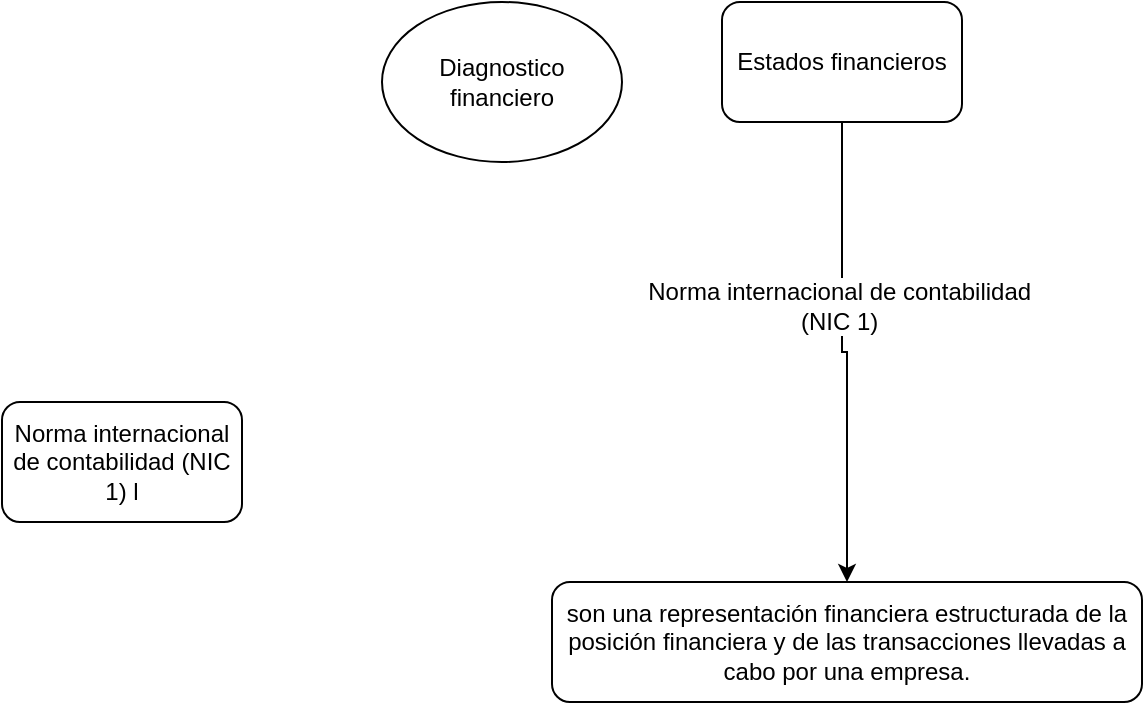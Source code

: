 <mxfile version="26.0.5">
  <diagram name="Page-1" id="Iox6l-XRtJaFCBq0I-ve">
    <mxGraphModel dx="781" dy="407" grid="1" gridSize="10" guides="1" tooltips="1" connect="1" arrows="1" fold="1" page="1" pageScale="1" pageWidth="850" pageHeight="1100" background="#FFFFFF" math="0" shadow="0">
      <root>
        <mxCell id="0" />
        <mxCell id="1" parent="0" />
        <mxCell id="Wn4BFjO-d20OrilAm-jY-1" value="Diagnostico financiero" style="ellipse;whiteSpace=wrap;html=1;strokeColor=light-dark(#000000,#000000);" vertex="1" parent="1">
          <mxGeometry x="340" y="90" width="120" height="80" as="geometry" />
        </mxCell>
        <mxCell id="Wn4BFjO-d20OrilAm-jY-5" value="&lt;span style=&quot;font-size: 12px; text-wrap-mode: wrap;&quot;&gt;Norma internacional de contabilidad&amp;nbsp;&lt;/span&gt;&lt;div&gt;&lt;span style=&quot;font-size: 12px; text-wrap-mode: wrap;&quot;&gt;(NIC 1)&amp;nbsp;&lt;/span&gt;&lt;/div&gt;" style="edgeStyle=orthogonalEdgeStyle;rounded=0;orthogonalLoop=1;jettySize=auto;html=1;strokeColor=#000000;labelBackgroundColor=default;fontColor=default;" edge="1" parent="1" source="Wn4BFjO-d20OrilAm-jY-2" target="Wn4BFjO-d20OrilAm-jY-4">
          <mxGeometry x="-0.213" relative="1" as="geometry">
            <mxPoint as="offset" />
          </mxGeometry>
        </mxCell>
        <mxCell id="Wn4BFjO-d20OrilAm-jY-2" value="Estados financieros" style="rounded=1;whiteSpace=wrap;html=1;strokeColor=light-dark(#000000,#000000);" vertex="1" parent="1">
          <mxGeometry x="510" y="90" width="120" height="60" as="geometry" />
        </mxCell>
        <mxCell id="Wn4BFjO-d20OrilAm-jY-3" value="Norma internacional de contabilidad (NIC 1) l" style="rounded=1;whiteSpace=wrap;html=1;strokeColor=light-dark(#000000,#000000);" vertex="1" parent="1">
          <mxGeometry x="150" y="290" width="120" height="60" as="geometry" />
        </mxCell>
        <mxCell id="Wn4BFjO-d20OrilAm-jY-4" value="son una representación financiera estructurada de la posición financiera y de las transacciones llevadas a cabo por una empresa." style="rounded=1;whiteSpace=wrap;html=1;align=center;" vertex="1" parent="1">
          <mxGeometry x="425" y="380" width="295" height="60" as="geometry" />
        </mxCell>
      </root>
    </mxGraphModel>
  </diagram>
</mxfile>
